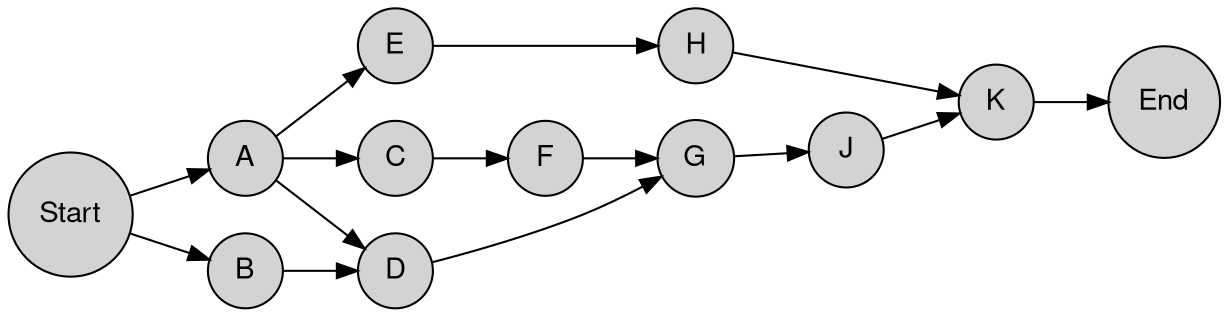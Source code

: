 digraph g {
fontname="Helvetica,Arial,sans-serif"
node [fontname="Helvetica,Arial,sans-serif" filledcolor = "white" label = "" style = "filled" shape = "circle" ]
edge [fontname="Helvetica,Arial,sans-serif"]
graph [fontsize=30 labelloc="t" label="" splines=true overlap=false rankdir = "LR"];
ratio = auto;
"Start" [style = "filled" label = "Start"];
"A" [style = "filled" label = "A"];
"Start" -> "A";
"B" [style = "filled" label = "B"];
"Start" -> "B";
"C" [style = "filled" label = "C"];
"A" -> "C";
"D" [style = "filled" label = "D"];
"A" -> "D";
"B" -> "D";
"E" [style = "filled" label = "E"];
"A" -> "E";
"F" [style = "filled" label = "F"];
"C" -> "F";
"G" [style = "filled" label = "G"];
"D" -> "G";
"F" -> "G";
"H" [style = "filled" label = "H"];
"E" -> "H";
"J" [style = "filled" label = "J"];
"G" -> "J";
"K" [style = "filled" label = "K"];
"H" -> "K";
"J" -> "K";
"End" [style = "filled" label = "End"];
"K" -> "End";

}